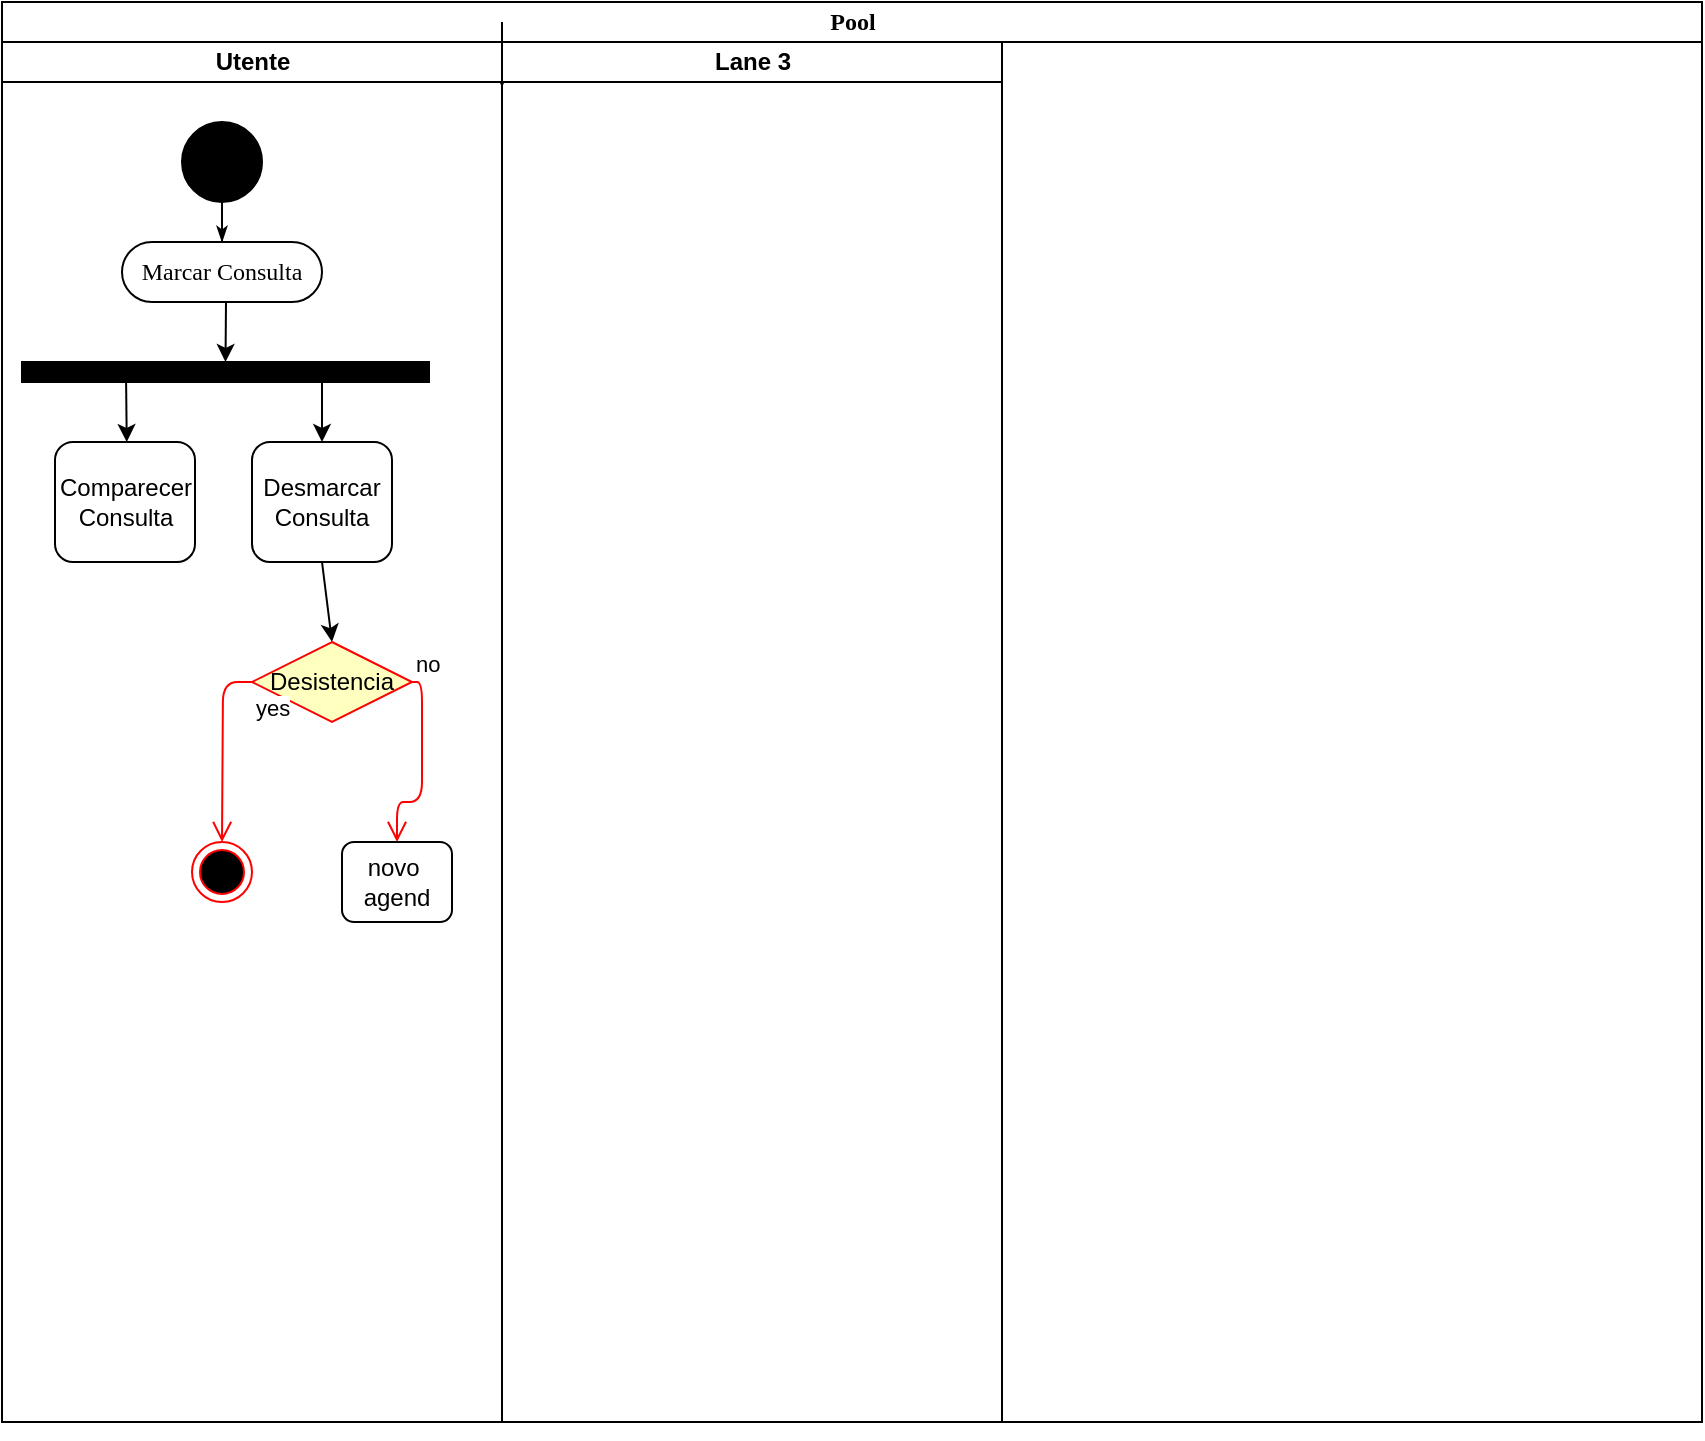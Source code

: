 <mxfile version="14.2.3" type="github"><diagram id="Zw94luOI3UFy4p9N-rh5" name="Page-1"><mxGraphModel dx="1038" dy="580" grid="1" gridSize="10" guides="1" tooltips="1" connect="1" arrows="1" fold="1" page="1" pageScale="1" pageWidth="850" pageHeight="1100" background="#ffffff" math="0" shadow="0"><root><mxCell id="0"/><mxCell id="1" parent="0"/><mxCell id="1c1d494c118603dd-1" value="Pool" style="swimlane;html=1;childLayout=stackLayout;startSize=20;rounded=0;shadow=0;comic=0;labelBackgroundColor=none;strokeWidth=1;fontFamily=Verdana;fontSize=12;align=center;" parent="1" vertex="1"><mxGeometry x="40" y="20" width="850" height="710" as="geometry"/></mxCell><mxCell id="K5Dwb8W7NXd79btsGDZu-1" style="edgeStyle=orthogonalEdgeStyle;rounded=0;orthogonalLoop=1;jettySize=auto;html=1;exitX=1;exitY=1;exitDx=0;exitDy=0;entryX=0;entryY=0.75;entryDx=0;entryDy=0;" parent="1c1d494c118603dd-1" source="1c1d494c118603dd-2" edge="1"><mxGeometry relative="1" as="geometry"><mxPoint x="250" y="42.5" as="targetPoint"/><Array as="points"><mxPoint x="250" y="10"/><mxPoint x="250" y="10"/></Array></mxGeometry></mxCell><mxCell id="1c1d494c118603dd-2" value="Utente" style="swimlane;html=1;startSize=20;" parent="1c1d494c118603dd-1" vertex="1"><mxGeometry y="20" width="250" height="690" as="geometry"/></mxCell><mxCell id="60571a20871a0731-4" value="" style="ellipse;whiteSpace=wrap;html=1;rounded=0;shadow=0;comic=0;labelBackgroundColor=none;strokeWidth=1;fillColor=#000000;fontFamily=Verdana;fontSize=12;align=center;" parent="1c1d494c118603dd-2" vertex="1"><mxGeometry x="90" y="40" width="40" height="40" as="geometry"/></mxCell><mxCell id="60571a20871a0731-3" value="" style="whiteSpace=wrap;html=1;rounded=0;shadow=0;comic=0;labelBackgroundColor=none;strokeWidth=1;fillColor=#000000;fontFamily=Verdana;fontSize=12;align=center;rotation=0;" parent="1c1d494c118603dd-2" vertex="1"><mxGeometry x="10" y="160" width="203.5" height="10" as="geometry"/></mxCell><mxCell id="K5Dwb8W7NXd79btsGDZu-4" value="" style="endArrow=classic;html=1;" parent="1c1d494c118603dd-2" edge="1"><mxGeometry width="50" height="50" relative="1" as="geometry"><mxPoint x="62" y="165" as="sourcePoint"/><mxPoint x="62.375" y="200" as="targetPoint"/></mxGeometry></mxCell><mxCell id="K5Dwb8W7NXd79btsGDZu-7" value="Desmarcar&lt;br&gt;Consulta" style="rounded=1;whiteSpace=wrap;html=1;" parent="1c1d494c118603dd-2" vertex="1"><mxGeometry x="125" y="200" width="70" height="60" as="geometry"/></mxCell><mxCell id="K5Dwb8W7NXd79btsGDZu-9" value="Comparecer&lt;br&gt;Consulta" style="rounded=1;whiteSpace=wrap;html=1;" parent="1c1d494c118603dd-2" vertex="1"><mxGeometry x="26.5" y="200" width="70" height="60" as="geometry"/></mxCell><mxCell id="60571a20871a0731-8" value="Marcar Consulta" style="rounded=1;whiteSpace=wrap;html=1;shadow=0;comic=0;labelBackgroundColor=none;strokeWidth=1;fontFamily=Verdana;fontSize=12;align=center;arcSize=50;" parent="1c1d494c118603dd-2" vertex="1"><mxGeometry x="60" y="100" width="100" height="30" as="geometry"/></mxCell><mxCell id="1c1d494c118603dd-27" style="edgeStyle=orthogonalEdgeStyle;rounded=0;html=1;labelBackgroundColor=none;startArrow=none;startFill=0;startSize=5;endArrow=classicThin;endFill=1;endSize=5;jettySize=auto;orthogonalLoop=1;strokeWidth=1;fontFamily=Verdana;fontSize=12" parent="1c1d494c118603dd-2" source="60571a20871a0731-4" target="60571a20871a0731-8" edge="1"><mxGeometry relative="1" as="geometry"/></mxCell><mxCell id="K5Dwb8W7NXd79btsGDZu-3" value="" style="endArrow=classic;html=1;entryX=0.5;entryY=0;entryDx=0;entryDy=0;" parent="1c1d494c118603dd-2" target="60571a20871a0731-3" edge="1"><mxGeometry width="50" height="50" relative="1" as="geometry"><mxPoint x="112" y="130" as="sourcePoint"/><mxPoint x="100" y="158" as="targetPoint"/><Array as="points"/></mxGeometry></mxCell><mxCell id="K5Dwb8W7NXd79btsGDZu-10" value="" style="endArrow=classic;html=1;entryX=0.5;entryY=0;entryDx=0;entryDy=0;" parent="1c1d494c118603dd-2" edge="1" target="K5Dwb8W7NXd79btsGDZu-7"><mxGeometry width="50" height="50" relative="1" as="geometry"><mxPoint x="160" y="165" as="sourcePoint"/><mxPoint x="165" y="200" as="targetPoint"/></mxGeometry></mxCell><mxCell id="K5Dwb8W7NXd79btsGDZu-11" value="" style="endArrow=classic;html=1;exitX=0.5;exitY=1;exitDx=0;exitDy=0;" parent="1c1d494c118603dd-2" source="K5Dwb8W7NXd79btsGDZu-7" edge="1"><mxGeometry width="50" height="50" relative="1" as="geometry"><mxPoint x="360" y="280" as="sourcePoint"/><mxPoint x="165" y="300" as="targetPoint"/></mxGeometry></mxCell><mxCell id="K5Dwb8W7NXd79btsGDZu-16" value="Desistencia" style="rhombus;whiteSpace=wrap;html=1;fillColor=#ffffc0;strokeColor=#ff0000;" parent="1c1d494c118603dd-2" vertex="1"><mxGeometry x="125" y="300" width="80" height="40" as="geometry"/></mxCell><mxCell id="K5Dwb8W7NXd79btsGDZu-17" value="no" style="edgeStyle=orthogonalEdgeStyle;html=1;align=left;verticalAlign=bottom;endArrow=open;endSize=8;strokeColor=#ff0000;entryX=0.5;entryY=0;entryDx=0;entryDy=0;" parent="1c1d494c118603dd-2" source="K5Dwb8W7NXd79btsGDZu-16" target="K5Dwb8W7NXd79btsGDZu-20" edge="1"><mxGeometry x="-1" relative="1" as="geometry"><mxPoint x="230" y="380" as="targetPoint"/><Array as="points"><mxPoint x="210" y="320"/><mxPoint x="210" y="380"/><mxPoint x="198" y="380"/></Array></mxGeometry></mxCell><mxCell id="K5Dwb8W7NXd79btsGDZu-18" value="yes" style="edgeStyle=orthogonalEdgeStyle;html=1;align=left;verticalAlign=top;endArrow=open;endSize=8;strokeColor=#ff0000;" parent="1c1d494c118603dd-2" source="K5Dwb8W7NXd79btsGDZu-16" edge="1"><mxGeometry x="-1" relative="1" as="geometry"><mxPoint x="110" y="400" as="targetPoint"/></mxGeometry></mxCell><mxCell id="K5Dwb8W7NXd79btsGDZu-19" value="" style="ellipse;html=1;shape=endState;fillColor=#000000;strokeColor=#ff0000;" parent="1c1d494c118603dd-2" vertex="1"><mxGeometry x="95" y="400" width="30" height="30" as="geometry"/></mxCell><mxCell id="K5Dwb8W7NXd79btsGDZu-20" value="novo&amp;nbsp;&lt;br&gt;agend" style="rounded=1;whiteSpace=wrap;html=1;" parent="1c1d494c118603dd-2" vertex="1"><mxGeometry x="170" y="400" width="55" height="40" as="geometry"/></mxCell><mxCell id="1c1d494c118603dd-4" value="Lane 3" style="swimlane;html=1;startSize=20;" parent="1c1d494c118603dd-1" vertex="1"><mxGeometry x="250" y="20" width="250" height="690" as="geometry"/></mxCell></root></mxGraphModel></diagram></mxfile>